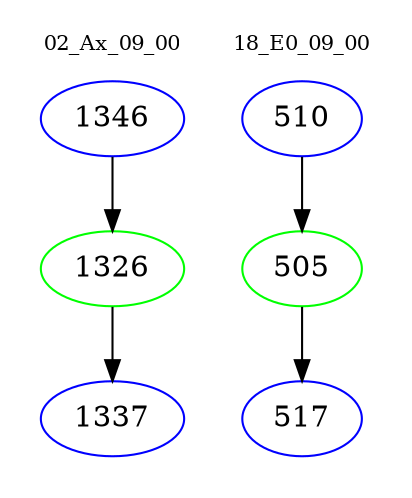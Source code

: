 digraph{
subgraph cluster_0 {
color = white
label = "02_Ax_09_00";
fontsize=10;
T0_1346 [label="1346", color="blue"]
T0_1346 -> T0_1326 [color="black"]
T0_1326 [label="1326", color="green"]
T0_1326 -> T0_1337 [color="black"]
T0_1337 [label="1337", color="blue"]
}
subgraph cluster_1 {
color = white
label = "18_E0_09_00";
fontsize=10;
T1_510 [label="510", color="blue"]
T1_510 -> T1_505 [color="black"]
T1_505 [label="505", color="green"]
T1_505 -> T1_517 [color="black"]
T1_517 [label="517", color="blue"]
}
}

